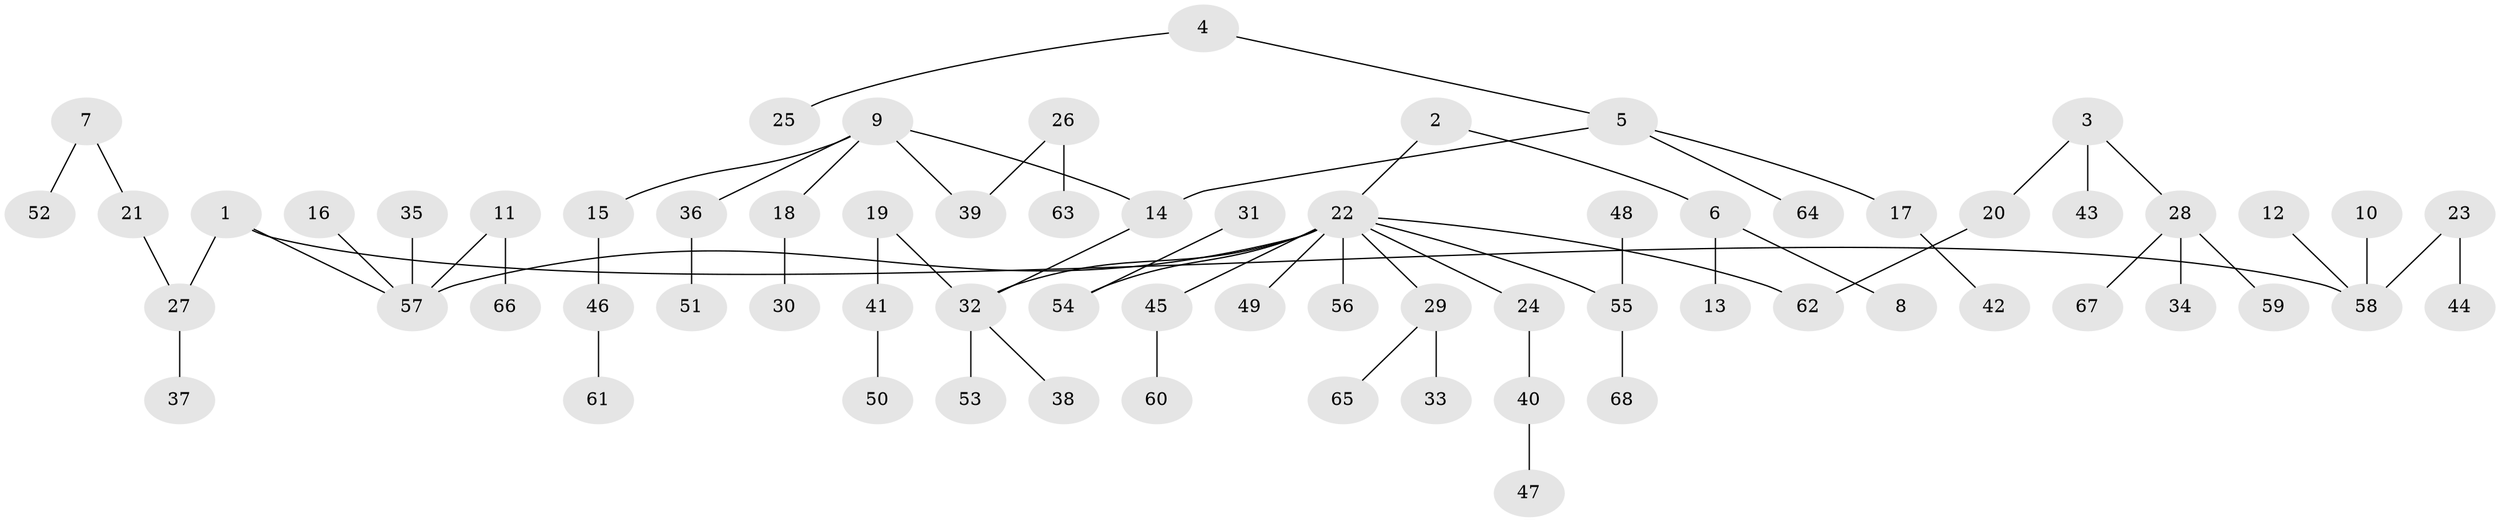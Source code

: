 // original degree distribution, {11: 0.007407407407407408, 7: 0.014814814814814815, 4: 0.044444444444444446, 3: 0.17037037037037037, 5: 0.02962962962962963, 2: 0.1925925925925926, 6: 0.007407407407407408, 1: 0.5333333333333333}
// Generated by graph-tools (version 1.1) at 2025/02/03/09/25 03:02:17]
// undirected, 68 vertices, 67 edges
graph export_dot {
graph [start="1"]
  node [color=gray90,style=filled];
  1;
  2;
  3;
  4;
  5;
  6;
  7;
  8;
  9;
  10;
  11;
  12;
  13;
  14;
  15;
  16;
  17;
  18;
  19;
  20;
  21;
  22;
  23;
  24;
  25;
  26;
  27;
  28;
  29;
  30;
  31;
  32;
  33;
  34;
  35;
  36;
  37;
  38;
  39;
  40;
  41;
  42;
  43;
  44;
  45;
  46;
  47;
  48;
  49;
  50;
  51;
  52;
  53;
  54;
  55;
  56;
  57;
  58;
  59;
  60;
  61;
  62;
  63;
  64;
  65;
  66;
  67;
  68;
  1 -- 27 [weight=1.0];
  1 -- 57 [weight=1.0];
  1 -- 58 [weight=1.0];
  2 -- 6 [weight=1.0];
  2 -- 22 [weight=1.0];
  3 -- 20 [weight=1.0];
  3 -- 28 [weight=1.0];
  3 -- 43 [weight=1.0];
  4 -- 5 [weight=1.0];
  4 -- 25 [weight=1.0];
  5 -- 14 [weight=1.0];
  5 -- 17 [weight=1.0];
  5 -- 64 [weight=1.0];
  6 -- 8 [weight=1.0];
  6 -- 13 [weight=1.0];
  7 -- 21 [weight=1.0];
  7 -- 52 [weight=1.0];
  9 -- 14 [weight=1.0];
  9 -- 15 [weight=1.0];
  9 -- 18 [weight=1.0];
  9 -- 36 [weight=1.0];
  9 -- 39 [weight=1.0];
  10 -- 58 [weight=1.0];
  11 -- 57 [weight=1.0];
  11 -- 66 [weight=1.0];
  12 -- 58 [weight=1.0];
  14 -- 32 [weight=1.0];
  15 -- 46 [weight=1.0];
  16 -- 57 [weight=1.0];
  17 -- 42 [weight=1.0];
  18 -- 30 [weight=1.0];
  19 -- 32 [weight=1.0];
  19 -- 41 [weight=1.0];
  20 -- 62 [weight=1.0];
  21 -- 27 [weight=1.0];
  22 -- 24 [weight=1.0];
  22 -- 29 [weight=1.0];
  22 -- 32 [weight=1.0];
  22 -- 45 [weight=1.0];
  22 -- 49 [weight=1.0];
  22 -- 54 [weight=1.0];
  22 -- 55 [weight=1.0];
  22 -- 56 [weight=1.0];
  22 -- 57 [weight=1.0];
  22 -- 62 [weight=1.0];
  23 -- 44 [weight=1.0];
  23 -- 58 [weight=1.0];
  24 -- 40 [weight=1.0];
  26 -- 39 [weight=1.0];
  26 -- 63 [weight=1.0];
  27 -- 37 [weight=1.0];
  28 -- 34 [weight=1.0];
  28 -- 59 [weight=1.0];
  28 -- 67 [weight=1.0];
  29 -- 33 [weight=1.0];
  29 -- 65 [weight=1.0];
  31 -- 54 [weight=1.0];
  32 -- 38 [weight=1.0];
  32 -- 53 [weight=1.0];
  35 -- 57 [weight=1.0];
  36 -- 51 [weight=1.0];
  40 -- 47 [weight=1.0];
  41 -- 50 [weight=1.0];
  45 -- 60 [weight=1.0];
  46 -- 61 [weight=1.0];
  48 -- 55 [weight=1.0];
  55 -- 68 [weight=1.0];
}
